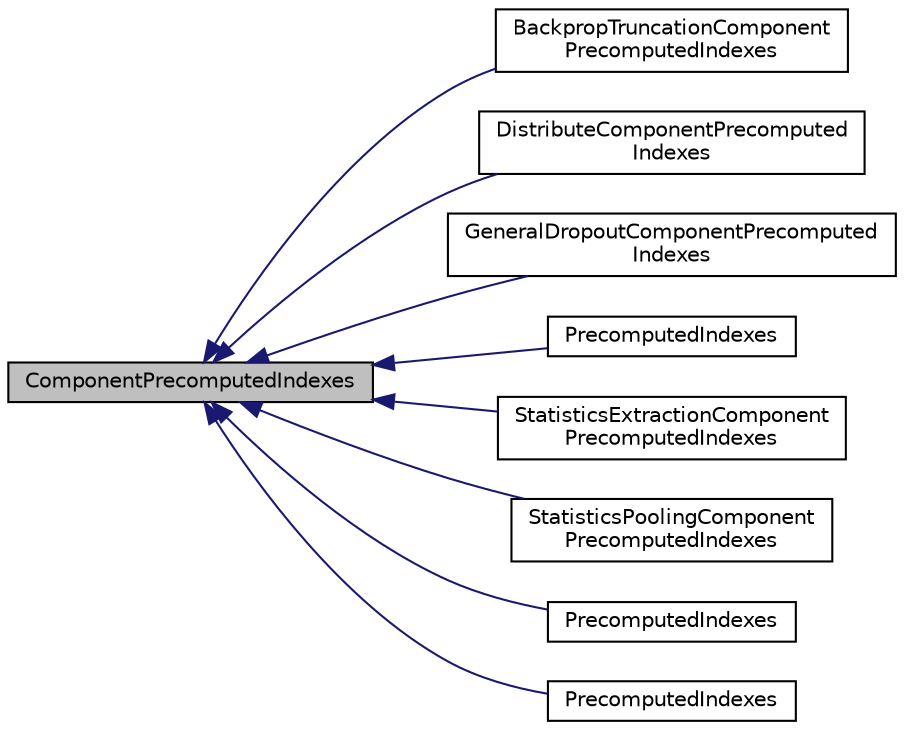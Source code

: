 digraph "ComponentPrecomputedIndexes"
{
  edge [fontname="Helvetica",fontsize="10",labelfontname="Helvetica",labelfontsize="10"];
  node [fontname="Helvetica",fontsize="10",shape=record];
  rankdir="LR";
  Node0 [label="ComponentPrecomputedIndexes",height=0.2,width=0.4,color="black", fillcolor="grey75", style="filled", fontcolor="black"];
  Node0 -> Node1 [dir="back",color="midnightblue",fontsize="10",style="solid",fontname="Helvetica"];
  Node1 [label="BackpropTruncationComponent\lPrecomputedIndexes",height=0.2,width=0.4,color="black", fillcolor="white", style="filled",URL="$classkaldi_1_1nnet3_1_1BackpropTruncationComponentPrecomputedIndexes.html"];
  Node0 -> Node2 [dir="back",color="midnightblue",fontsize="10",style="solid",fontname="Helvetica"];
  Node2 [label="DistributeComponentPrecomputed\lIndexes",height=0.2,width=0.4,color="black", fillcolor="white", style="filled",URL="$classkaldi_1_1nnet3_1_1DistributeComponentPrecomputedIndexes.html"];
  Node0 -> Node3 [dir="back",color="midnightblue",fontsize="10",style="solid",fontname="Helvetica"];
  Node3 [label="GeneralDropoutComponentPrecomputed\lIndexes",height=0.2,width=0.4,color="black", fillcolor="white", style="filled",URL="$classkaldi_1_1nnet3_1_1GeneralDropoutComponentPrecomputedIndexes.html"];
  Node0 -> Node4 [dir="back",color="midnightblue",fontsize="10",style="solid",fontname="Helvetica"];
  Node4 [label="PrecomputedIndexes",height=0.2,width=0.4,color="black", fillcolor="white", style="filled",URL="$classkaldi_1_1nnet3_1_1RestrictedAttentionComponent_1_1PrecomputedIndexes.html"];
  Node0 -> Node5 [dir="back",color="midnightblue",fontsize="10",style="solid",fontname="Helvetica"];
  Node5 [label="StatisticsExtractionComponent\lPrecomputedIndexes",height=0.2,width=0.4,color="black", fillcolor="white", style="filled",URL="$classkaldi_1_1nnet3_1_1StatisticsExtractionComponentPrecomputedIndexes.html"];
  Node0 -> Node6 [dir="back",color="midnightblue",fontsize="10",style="solid",fontname="Helvetica"];
  Node6 [label="StatisticsPoolingComponent\lPrecomputedIndexes",height=0.2,width=0.4,color="black", fillcolor="white", style="filled",URL="$classkaldi_1_1nnet3_1_1StatisticsPoolingComponentPrecomputedIndexes.html"];
  Node0 -> Node7 [dir="back",color="midnightblue",fontsize="10",style="solid",fontname="Helvetica"];
  Node7 [label="PrecomputedIndexes",height=0.2,width=0.4,color="black", fillcolor="white", style="filled",URL="$classkaldi_1_1nnet3_1_1TdnnComponent_1_1PrecomputedIndexes.html"];
  Node0 -> Node8 [dir="back",color="midnightblue",fontsize="10",style="solid",fontname="Helvetica"];
  Node8 [label="PrecomputedIndexes",height=0.2,width=0.4,color="black", fillcolor="white", style="filled",URL="$classkaldi_1_1nnet3_1_1TimeHeightConvolutionComponent_1_1PrecomputedIndexes.html"];
}
